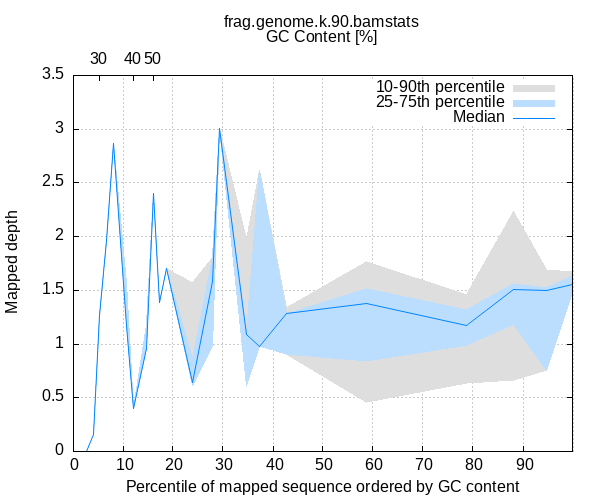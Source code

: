 
            set terminal png size 600,500 truecolor
            set output "frag.genome.k.90/gc-depth.png"
            set grid xtics ytics y2tics back lc rgb "#cccccc"
            set ylabel "Mapped depth"
            set xlabel "Percentile of mapped sequence ordered by GC content"
            set x2label "GC Content [%]"
            set title "frag.genome.k.90.bamstats"
            set x2tics ("30" 5.333,"40" 12.000,"50" 16.000)
            set xtics nomirror
            set xrange [0.1:99.9]

            plot '-' using 1:2:3 with filledcurve lt 1 lc rgb "#dedede" t '10-90th percentile' , \
                 '-' using 1:2:3 with filledcurve lt 1 lc rgb "#bbdeff" t '25-75th percentile' , \
                 '-' using 1:2 with lines lc rgb "#0084ff" t 'Median'
        2.667	0.000	0.000
4.000	0.160	0.160
5.333	1.265	1.265
6.667	1.960	1.960
8.000	2.870	2.870
10.667	1.170	1.565
12.000	0.400	0.400
14.667	0.960	1.185
16.000	2.405	2.405
17.333	1.385	1.385
18.667	1.700	1.700
24.000	0.615	1.570
28.000	0.980	1.805
29.333	3.005	3.005
34.667	0.615	1.970
37.333	0.975	2.620
42.667	0.900	1.345
58.667	0.455	1.765
78.667	0.635	1.460
88.000	0.660	2.235
94.667	0.755	1.690
100.000	1.515	1.680
end
2.667	0.000	0.000
4.000	0.160	0.160
5.333	1.265	1.265
6.667	1.960	1.960
8.000	2.870	2.870
10.667	1.170	1.565
12.000	0.400	0.400
14.667	0.960	1.185
16.000	2.405	2.405
17.333	1.385	1.385
18.667	1.700	1.700
24.000	0.615	0.865
28.000	0.980	1.805
29.333	3.005	3.005
34.667	0.615	1.105
37.333	0.975	2.620
42.667	0.900	1.280
58.667	0.840	1.515
78.667	0.985	1.320
88.000	1.185	1.565
94.667	0.755	1.525
100.000	1.515	1.645
end
2.667	0.000
4.000	0.160
5.333	1.265
6.667	1.960
8.000	2.870
10.667	1.170
12.000	0.400
14.667	0.960
16.000	2.405
17.333	1.385
18.667	1.700
24.000	0.640
28.000	1.580
29.333	3.005
34.667	1.085
37.333	0.975
42.667	1.280
58.667	1.380
78.667	1.170
88.000	1.505
94.667	1.495
100.000	1.565
end
